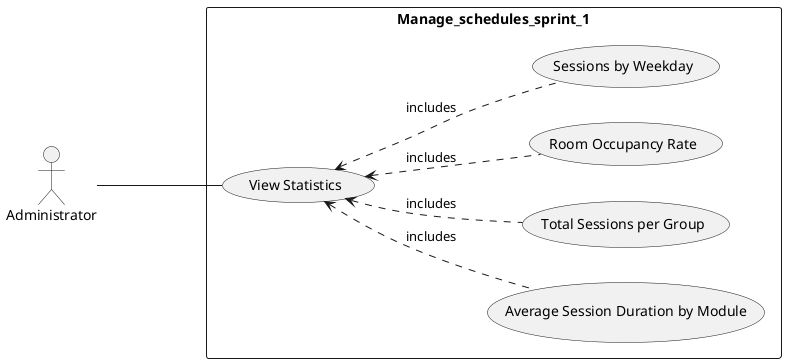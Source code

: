 @startuml
left to right direction
actor "Administrator" as fc
rectangle Manage_schedules_sprint_1 {
  usecase "View Statistics" as UC1
  usecase "Average Session Duration by Module" as UC3
  usecase "Total Sessions per Group" as UC4
  usecase "Room Occupancy Rate" as UC5
  usecase "Sessions by Weekday" as UC6

}

fc --- UC1
UC1 <-. UC3 : includes
UC1 <-. UC4 : includes
UC1 <-. UC5 : includes
UC1 <-. UC6 : includes


@enduml